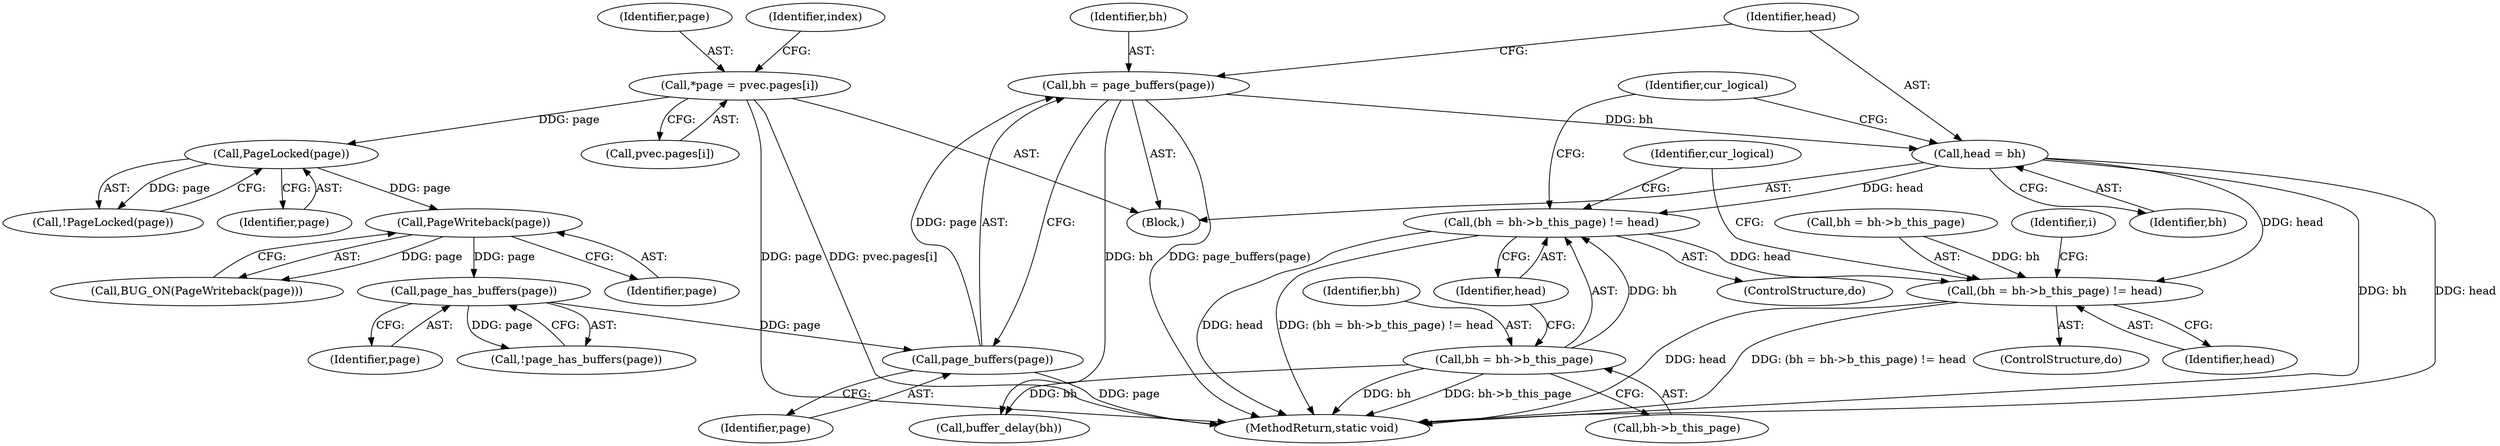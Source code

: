 digraph "0_linux_744692dc059845b2a3022119871846e74d4f6e11_15@pointer" {
"1000254" [label="(Call,(bh = bh->b_this_page) != head)"];
"1000255" [label="(Call,bh = bh->b_this_page)"];
"1000242" [label="(Call,head = bh)"];
"1000238" [label="(Call,bh = page_buffers(page))"];
"1000240" [label="(Call,page_buffers(page))"];
"1000236" [label="(Call,page_has_buffers(page))"];
"1000232" [label="(Call,PageWriteback(page))"];
"1000229" [label="(Call,PageLocked(page))"];
"1000208" [label="(Call,*page = pvec.pages[i])"];
"1000327" [label="(Call,(bh = bh->b_this_page) != head)"];
"1000241" [label="(Identifier,page)"];
"1000232" [label="(Call,PageWriteback(page))"];
"1000333" [label="(Identifier,head)"];
"1000228" [label="(Call,!PageLocked(page))"];
"1000239" [label="(Identifier,bh)"];
"1000260" [label="(Identifier,head)"];
"1000216" [label="(Identifier,index)"];
"1000245" [label="(ControlStructure,do)"];
"1000229" [label="(Call,PageLocked(page))"];
"1000272" [label="(Call,buffer_delay(bh))"];
"1000243" [label="(Identifier,head)"];
"1000240" [label="(Call,page_buffers(page))"];
"1000230" [label="(Identifier,page)"];
"1000233" [label="(Identifier,page)"];
"1000261" [label="(ControlStructure,do)"];
"1000235" [label="(Call,!page_has_buffers(page))"];
"1000209" [label="(Identifier,page)"];
"1000231" [label="(Call,BUG_ON(PageWriteback(page)))"];
"1000327" [label="(Call,(bh = bh->b_this_page) != head)"];
"1000237" [label="(Identifier,page)"];
"1000208" [label="(Call,*page = pvec.pages[i])"];
"1000238" [label="(Call,bh = page_buffers(page))"];
"1000244" [label="(Identifier,bh)"];
"1000328" [label="(Call,bh = bh->b_this_page)"];
"1000205" [label="(Identifier,i)"];
"1000256" [label="(Identifier,bh)"];
"1000236" [label="(Call,page_has_buffers(page))"];
"1000242" [label="(Call,head = bh)"];
"1000337" [label="(MethodReturn,static void)"];
"1000255" [label="(Call,bh = bh->b_this_page)"];
"1000249" [label="(Identifier,cur_logical)"];
"1000257" [label="(Call,bh->b_this_page)"];
"1000210" [label="(Call,pvec.pages[i])"];
"1000254" [label="(Call,(bh = bh->b_this_page) != head)"];
"1000265" [label="(Identifier,cur_logical)"];
"1000206" [label="(Block,)"];
"1000254" -> "1000245"  [label="AST: "];
"1000254" -> "1000260"  [label="CFG: "];
"1000255" -> "1000254"  [label="AST: "];
"1000260" -> "1000254"  [label="AST: "];
"1000249" -> "1000254"  [label="CFG: "];
"1000265" -> "1000254"  [label="CFG: "];
"1000254" -> "1000337"  [label="DDG: head"];
"1000254" -> "1000337"  [label="DDG: (bh = bh->b_this_page) != head"];
"1000255" -> "1000254"  [label="DDG: bh"];
"1000242" -> "1000254"  [label="DDG: head"];
"1000254" -> "1000327"  [label="DDG: head"];
"1000255" -> "1000257"  [label="CFG: "];
"1000256" -> "1000255"  [label="AST: "];
"1000257" -> "1000255"  [label="AST: "];
"1000260" -> "1000255"  [label="CFG: "];
"1000255" -> "1000337"  [label="DDG: bh->b_this_page"];
"1000255" -> "1000337"  [label="DDG: bh"];
"1000255" -> "1000272"  [label="DDG: bh"];
"1000242" -> "1000206"  [label="AST: "];
"1000242" -> "1000244"  [label="CFG: "];
"1000243" -> "1000242"  [label="AST: "];
"1000244" -> "1000242"  [label="AST: "];
"1000249" -> "1000242"  [label="CFG: "];
"1000242" -> "1000337"  [label="DDG: bh"];
"1000242" -> "1000337"  [label="DDG: head"];
"1000238" -> "1000242"  [label="DDG: bh"];
"1000242" -> "1000327"  [label="DDG: head"];
"1000238" -> "1000206"  [label="AST: "];
"1000238" -> "1000240"  [label="CFG: "];
"1000239" -> "1000238"  [label="AST: "];
"1000240" -> "1000238"  [label="AST: "];
"1000243" -> "1000238"  [label="CFG: "];
"1000238" -> "1000337"  [label="DDG: page_buffers(page)"];
"1000240" -> "1000238"  [label="DDG: page"];
"1000238" -> "1000272"  [label="DDG: bh"];
"1000240" -> "1000241"  [label="CFG: "];
"1000241" -> "1000240"  [label="AST: "];
"1000240" -> "1000337"  [label="DDG: page"];
"1000236" -> "1000240"  [label="DDG: page"];
"1000236" -> "1000235"  [label="AST: "];
"1000236" -> "1000237"  [label="CFG: "];
"1000237" -> "1000236"  [label="AST: "];
"1000235" -> "1000236"  [label="CFG: "];
"1000236" -> "1000235"  [label="DDG: page"];
"1000232" -> "1000236"  [label="DDG: page"];
"1000232" -> "1000231"  [label="AST: "];
"1000232" -> "1000233"  [label="CFG: "];
"1000233" -> "1000232"  [label="AST: "];
"1000231" -> "1000232"  [label="CFG: "];
"1000232" -> "1000231"  [label="DDG: page"];
"1000229" -> "1000232"  [label="DDG: page"];
"1000229" -> "1000228"  [label="AST: "];
"1000229" -> "1000230"  [label="CFG: "];
"1000230" -> "1000229"  [label="AST: "];
"1000228" -> "1000229"  [label="CFG: "];
"1000229" -> "1000228"  [label="DDG: page"];
"1000208" -> "1000229"  [label="DDG: page"];
"1000208" -> "1000206"  [label="AST: "];
"1000208" -> "1000210"  [label="CFG: "];
"1000209" -> "1000208"  [label="AST: "];
"1000210" -> "1000208"  [label="AST: "];
"1000216" -> "1000208"  [label="CFG: "];
"1000208" -> "1000337"  [label="DDG: page"];
"1000208" -> "1000337"  [label="DDG: pvec.pages[i]"];
"1000327" -> "1000261"  [label="AST: "];
"1000327" -> "1000333"  [label="CFG: "];
"1000328" -> "1000327"  [label="AST: "];
"1000333" -> "1000327"  [label="AST: "];
"1000265" -> "1000327"  [label="CFG: "];
"1000205" -> "1000327"  [label="CFG: "];
"1000327" -> "1000337"  [label="DDG: head"];
"1000327" -> "1000337"  [label="DDG: (bh = bh->b_this_page) != head"];
"1000328" -> "1000327"  [label="DDG: bh"];
}
